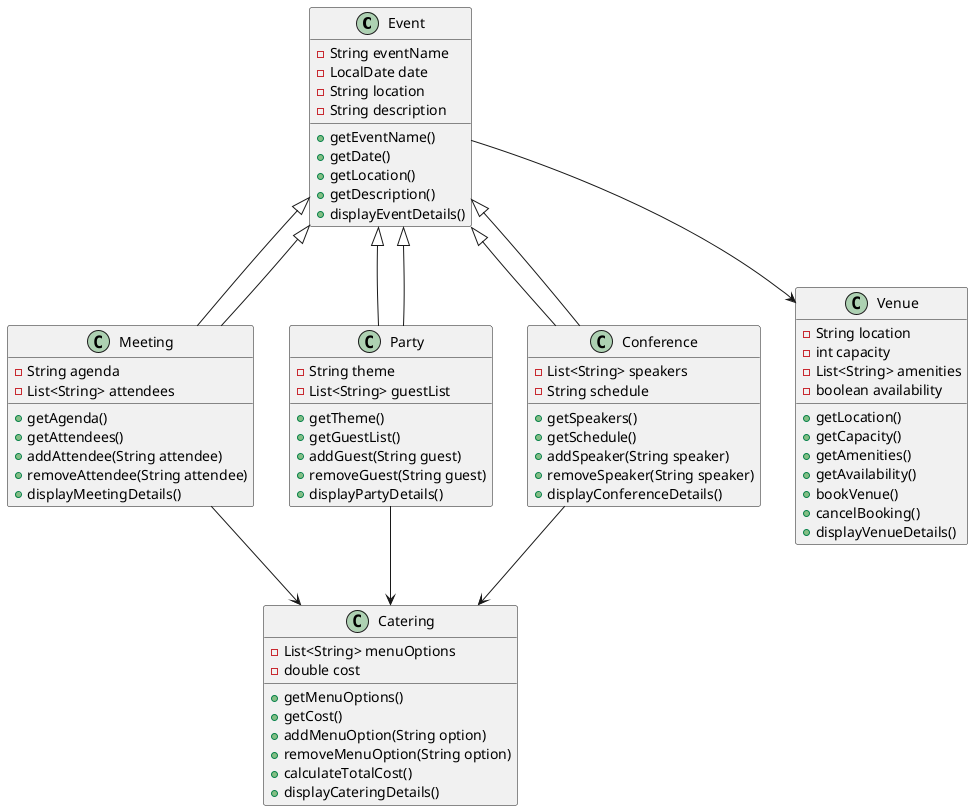 @startuml
class Event {
  - String eventName
  - LocalDate date
  - String location
  - String description
  + getEventName()
  + getDate()
  + getLocation()
  + getDescription()
  + displayEventDetails()
}

class Meeting extends Event {
  - String agenda
  - List<String> attendees
  + getAgenda()
  + getAttendees()
  + addAttendee(String attendee)
  + removeAttendee(String attendee)
  + displayMeetingDetails()
}

class Party extends Event {
  - String theme
  - List<String> guestList
  + getTheme()
  + getGuestList()
  + addGuest(String guest)
  + removeGuest(String guest)
  + displayPartyDetails()
}

class Conference extends Event {
  - List<String> speakers
  - String schedule
  + getSpeakers()
  + getSchedule()
  + addSpeaker(String speaker)
  + removeSpeaker(String speaker)
  + displayConferenceDetails()
}

class Catering {
  - List<String> menuOptions
  - double cost
  + getMenuOptions()
  + getCost()
  + addMenuOption(String option)
  + removeMenuOption(String option)
  + calculateTotalCost()
  + displayCateringDetails()
}

class Venue {
  - String location
  - int capacity
  - List<String> amenities
  - boolean availability
  + getLocation()
  + getCapacity()
  + getAmenities()
  + getAvailability()
  + bookVenue()
  + cancelBooking()
  + displayVenueDetails()
}

Event <|-- Meeting
Event <|-- Party
Event <|-- Conference
Meeting --> Catering
Party --> Catering
Conference --> Catering
Event --> Venue
@enduml
